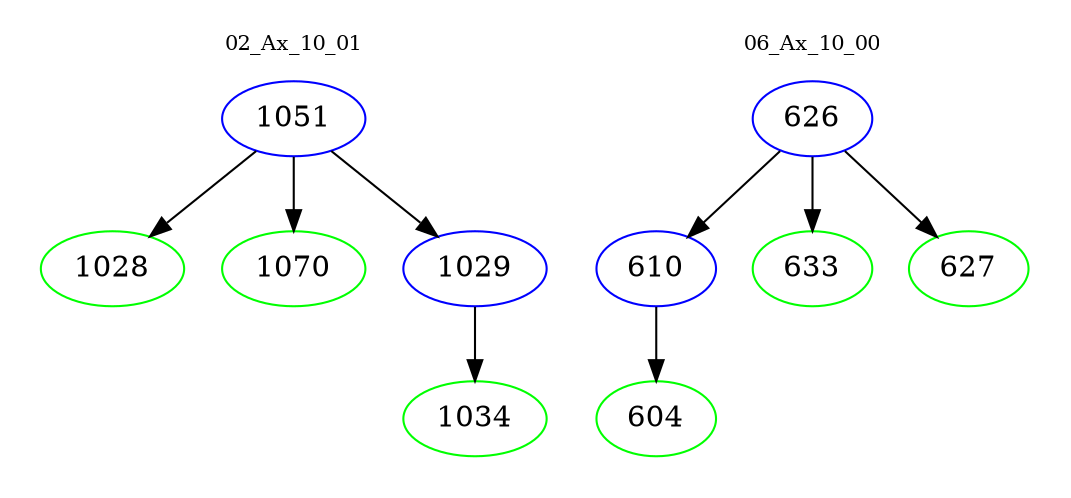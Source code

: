 digraph{
subgraph cluster_0 {
color = white
label = "02_Ax_10_01";
fontsize=10;
T0_1051 [label="1051", color="blue"]
T0_1051 -> T0_1028 [color="black"]
T0_1028 [label="1028", color="green"]
T0_1051 -> T0_1070 [color="black"]
T0_1070 [label="1070", color="green"]
T0_1051 -> T0_1029 [color="black"]
T0_1029 [label="1029", color="blue"]
T0_1029 -> T0_1034 [color="black"]
T0_1034 [label="1034", color="green"]
}
subgraph cluster_1 {
color = white
label = "06_Ax_10_00";
fontsize=10;
T1_626 [label="626", color="blue"]
T1_626 -> T1_610 [color="black"]
T1_610 [label="610", color="blue"]
T1_610 -> T1_604 [color="black"]
T1_604 [label="604", color="green"]
T1_626 -> T1_633 [color="black"]
T1_633 [label="633", color="green"]
T1_626 -> T1_627 [color="black"]
T1_627 [label="627", color="green"]
}
}
